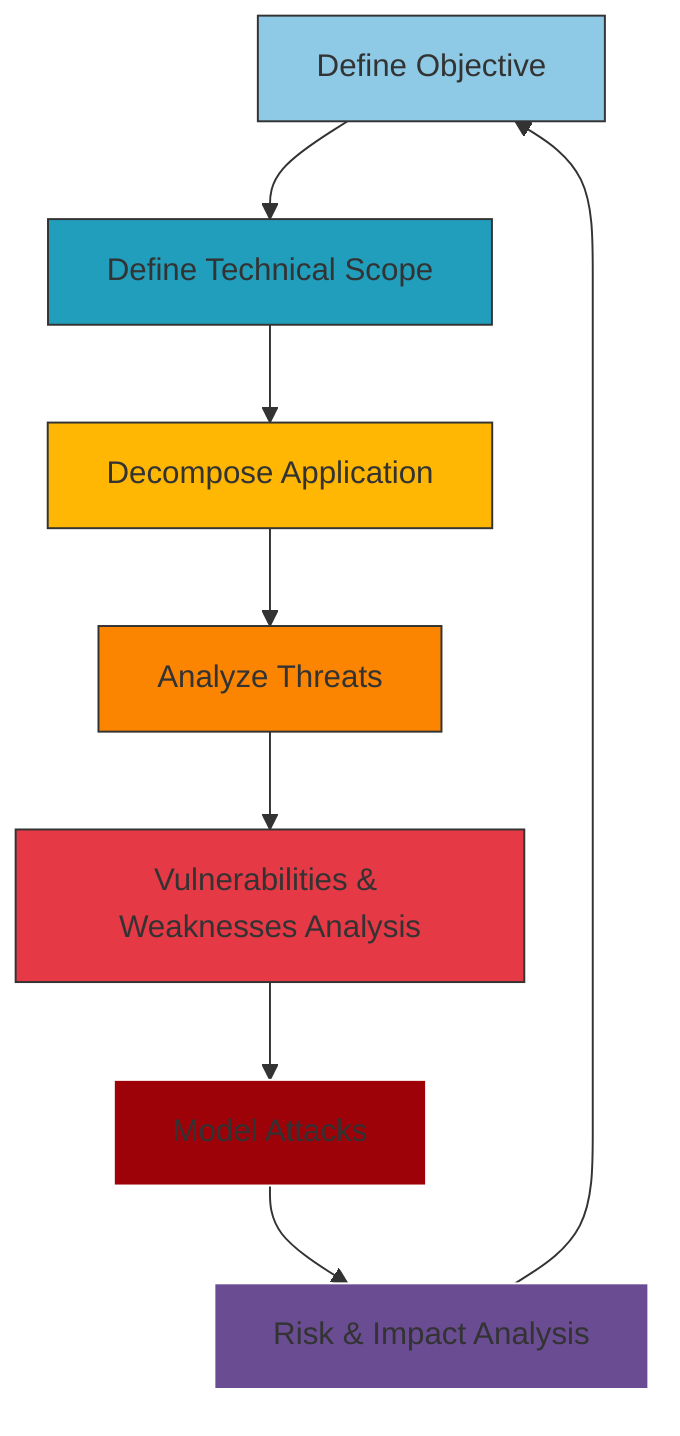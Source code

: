graph TD
    A1[Define Objective] --> A2[Define Technical Scope]
    A2 --> A3[Decompose Application]
    A3 --> A4[Analyze Threats]
    A4 --> A5[Vulnerabilities & Weaknesses Analysis]
    A5 --> A6[Model Attacks]
    A6 --> A7[Risk & Impact Analysis]
    A7 --> A1

    style A1 fill:#8ecae6,stroke:#333,stroke-width:1px
    style A2 fill:#219ebc,stroke:#333,stroke-width:1px
    style A3 fill:#ffb703,stroke:#333,stroke-width:1px
    style A4 fill:#fb8500,stroke:#333,stroke-width:1px
    style A5 fill:#e63946,stroke:#333,stroke-width:1px
    style A6 fill:#9d0208,stroke:#fff,stroke-width:1px
    style A7 fill:#6a4c93,stroke:#fff,stroke-width:1px